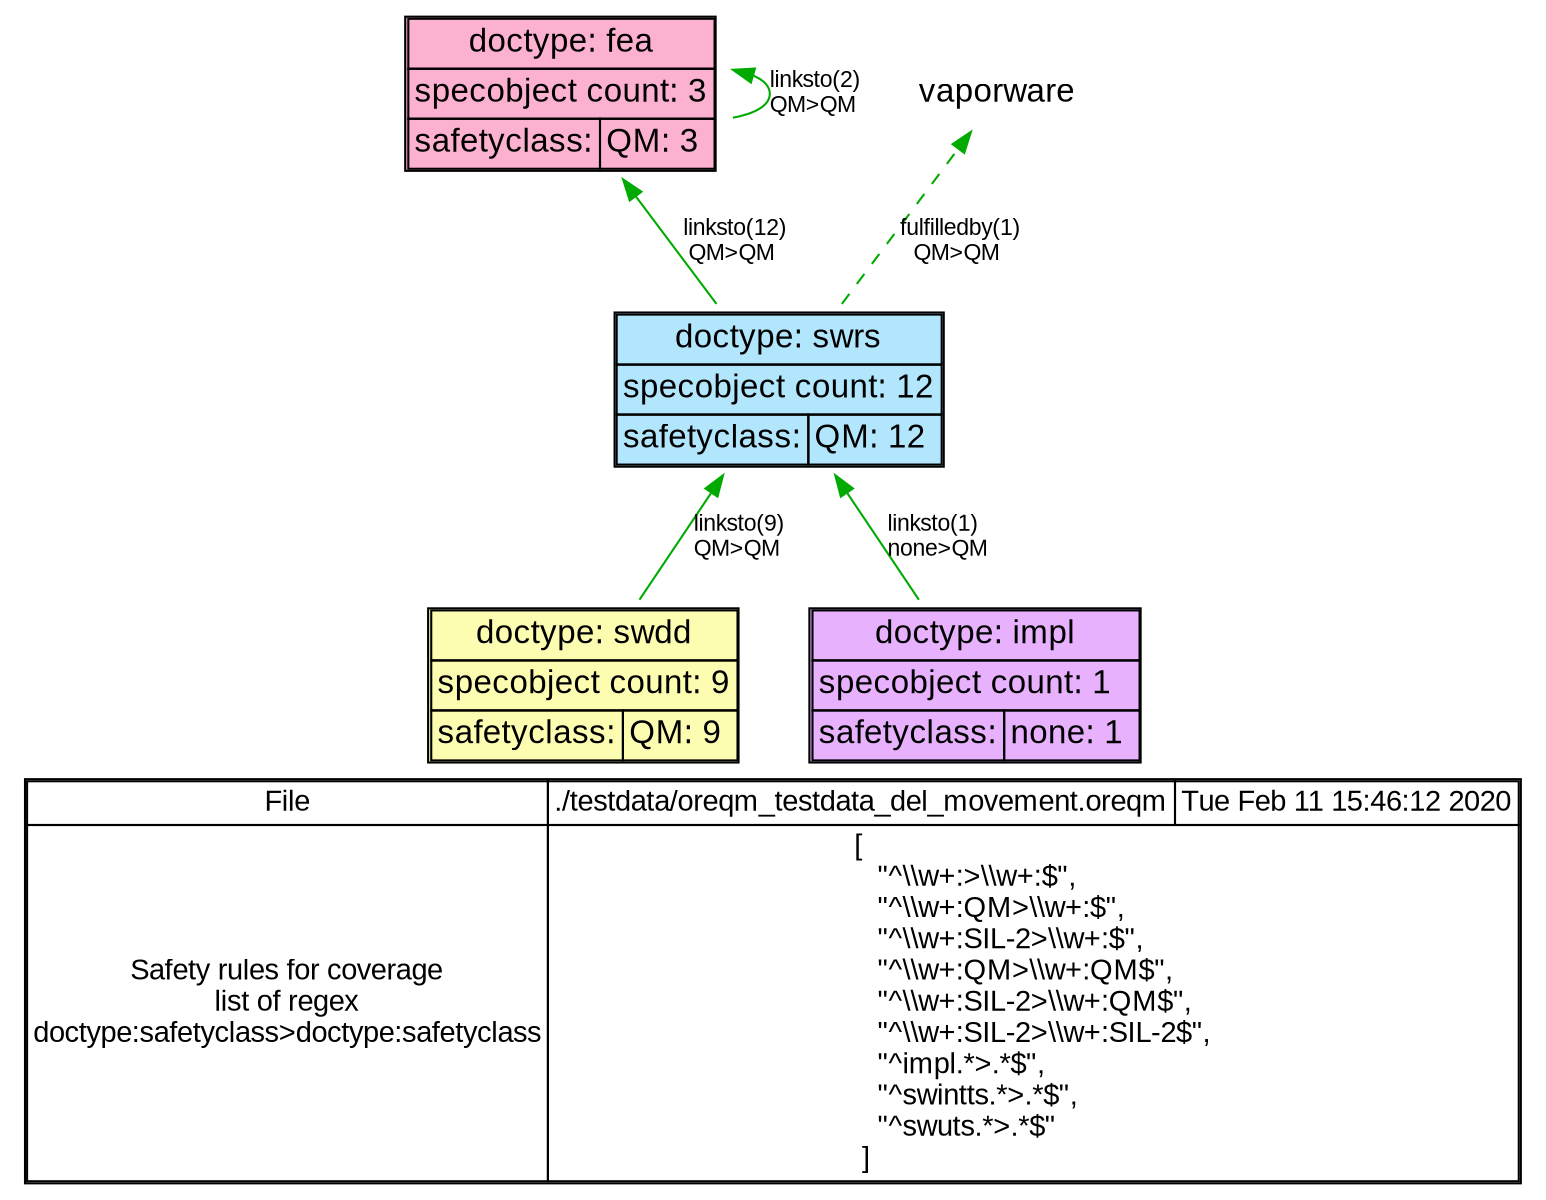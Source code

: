 digraph "" {
      rankdir="BT"
      node [shape=plaintext fontname="Arial" fontsize=16]
      edge [color="black" dir="forward" arrowhead="normal" arrowtail="normal" fontname="Arial" fontsize=11];

      "fea" [label=<
        <TABLE BGCOLOR="#FDB1D0" BORDER="1" CELLSPACING="0" CELLBORDER="1" COLOR="black" >
        <TR><TD COLSPAN="5" CELLSPACING="0" >doctype: fea</TD></TR>
        <TR><TD COLSPAN="5" ALIGN="LEFT">specobject count: 3</TD></TR>
          <TR><TD>safetyclass:</TD><TD port="QM">QM: 3 </TD></TR>
      </TABLE>>];

      "swrs" [label=<
        <TABLE BGCOLOR="#B1E6FD" BORDER="1" CELLSPACING="0" CELLBORDER="1" COLOR="black" >
        <TR><TD COLSPAN="5" CELLSPACING="0" >doctype: swrs</TD></TR>
        <TR><TD COLSPAN="5" ALIGN="LEFT">specobject count: 12</TD></TR>
          <TR><TD>safetyclass:</TD><TD port="QM">QM: 12 </TD></TR>
      </TABLE>>];

      "swdd" [label=<
        <TABLE BGCOLOR="#FCFDB1" BORDER="1" CELLSPACING="0" CELLBORDER="1" COLOR="black" >
        <TR><TD COLSPAN="5" CELLSPACING="0" >doctype: swdd</TD></TR>
        <TR><TD COLSPAN="5" ALIGN="LEFT">specobject count: 9</TD></TR>
          <TR><TD>safetyclass:</TD><TD port="QM">QM: 9 </TD></TR>
      </TABLE>>];

      "impl" [label=<
        <TABLE BGCOLOR="#E7B1FD" BORDER="1" CELLSPACING="0" CELLBORDER="1" COLOR="black" >
        <TR><TD COLSPAN="5" CELLSPACING="0" >doctype: impl</TD></TR>
        <TR><TD COLSPAN="5" ALIGN="LEFT">specobject count: 1</TD></TR>
          <TR><TD>safetyclass:</TD><TD port="none">none: 1 </TD></TR>
      </TABLE>>];

# linkage from fea:QM
 "fea" -> "fea" [label="linksto(2)\lQM>QM " color="#00AA00"]
# linkage from swrs:QM
 "swrs" -> "fea" [label="linksto(12)\lQM>QM " color="#00AA00"]
 "swrs" -> "vaporware" [label="fulfilledby(1)
QM>QM " color="#00AA00" style="dashed"]
# linkage from swdd:QM
 "swdd" -> "swrs" [label="linksto(9)\lQM>QM " color="#00AA00"]
# linkage from impl:
 "impl" -> "swrs" [label="linksto(1)\lnone>QM " color="#00AA00"]

  label=<
    <table border="1" cellspacing="0" cellborder="1">
      <tr><td cellspacing="0" >File</td><td>./testdata/oreqm_testdata_del_movement.oreqm</td><td>Tue Feb 11 15:46:12 2020</td></tr>
      <tr><td>Safety rules for coverage<BR/>list of regex<BR/>doctype:safetyclass&gt;doctype:safetyclass</td><td colspan="2">[<BR ALIGN="LEFT"/>   "^\\\\w+:&gt;\\\\w+:$",<BR ALIGN="LEFT"/>   "^\\\\w+:QM&gt;\\\\w+:$",<BR ALIGN="LEFT"/>   "^\\\\w+:SIL-2&gt;\\\\w+:$",<BR ALIGN="LEFT"/>   "^\\\\w+:QM&gt;\\\\w+:QM$",<BR ALIGN="LEFT"/>   "^\\\\w+:SIL-2&gt;\\\\w+:QM$",<BR ALIGN="LEFT"/>   "^\\\\w+:SIL-2&gt;\\\\w+:SIL-2$",<BR ALIGN="LEFT"/>   "^impl.*&gt;.*$",<BR ALIGN="LEFT"/>   "^swintts.*&gt;.*$",<BR ALIGN="LEFT"/>   "^swuts.*&gt;.*$"<BR ALIGN="LEFT"/> ]<BR ALIGN="LEFT"/></td></tr>
    </table>>
  labelloc=b
  fontsize=14
  fontcolor=black
  fontname="Arial"

}
